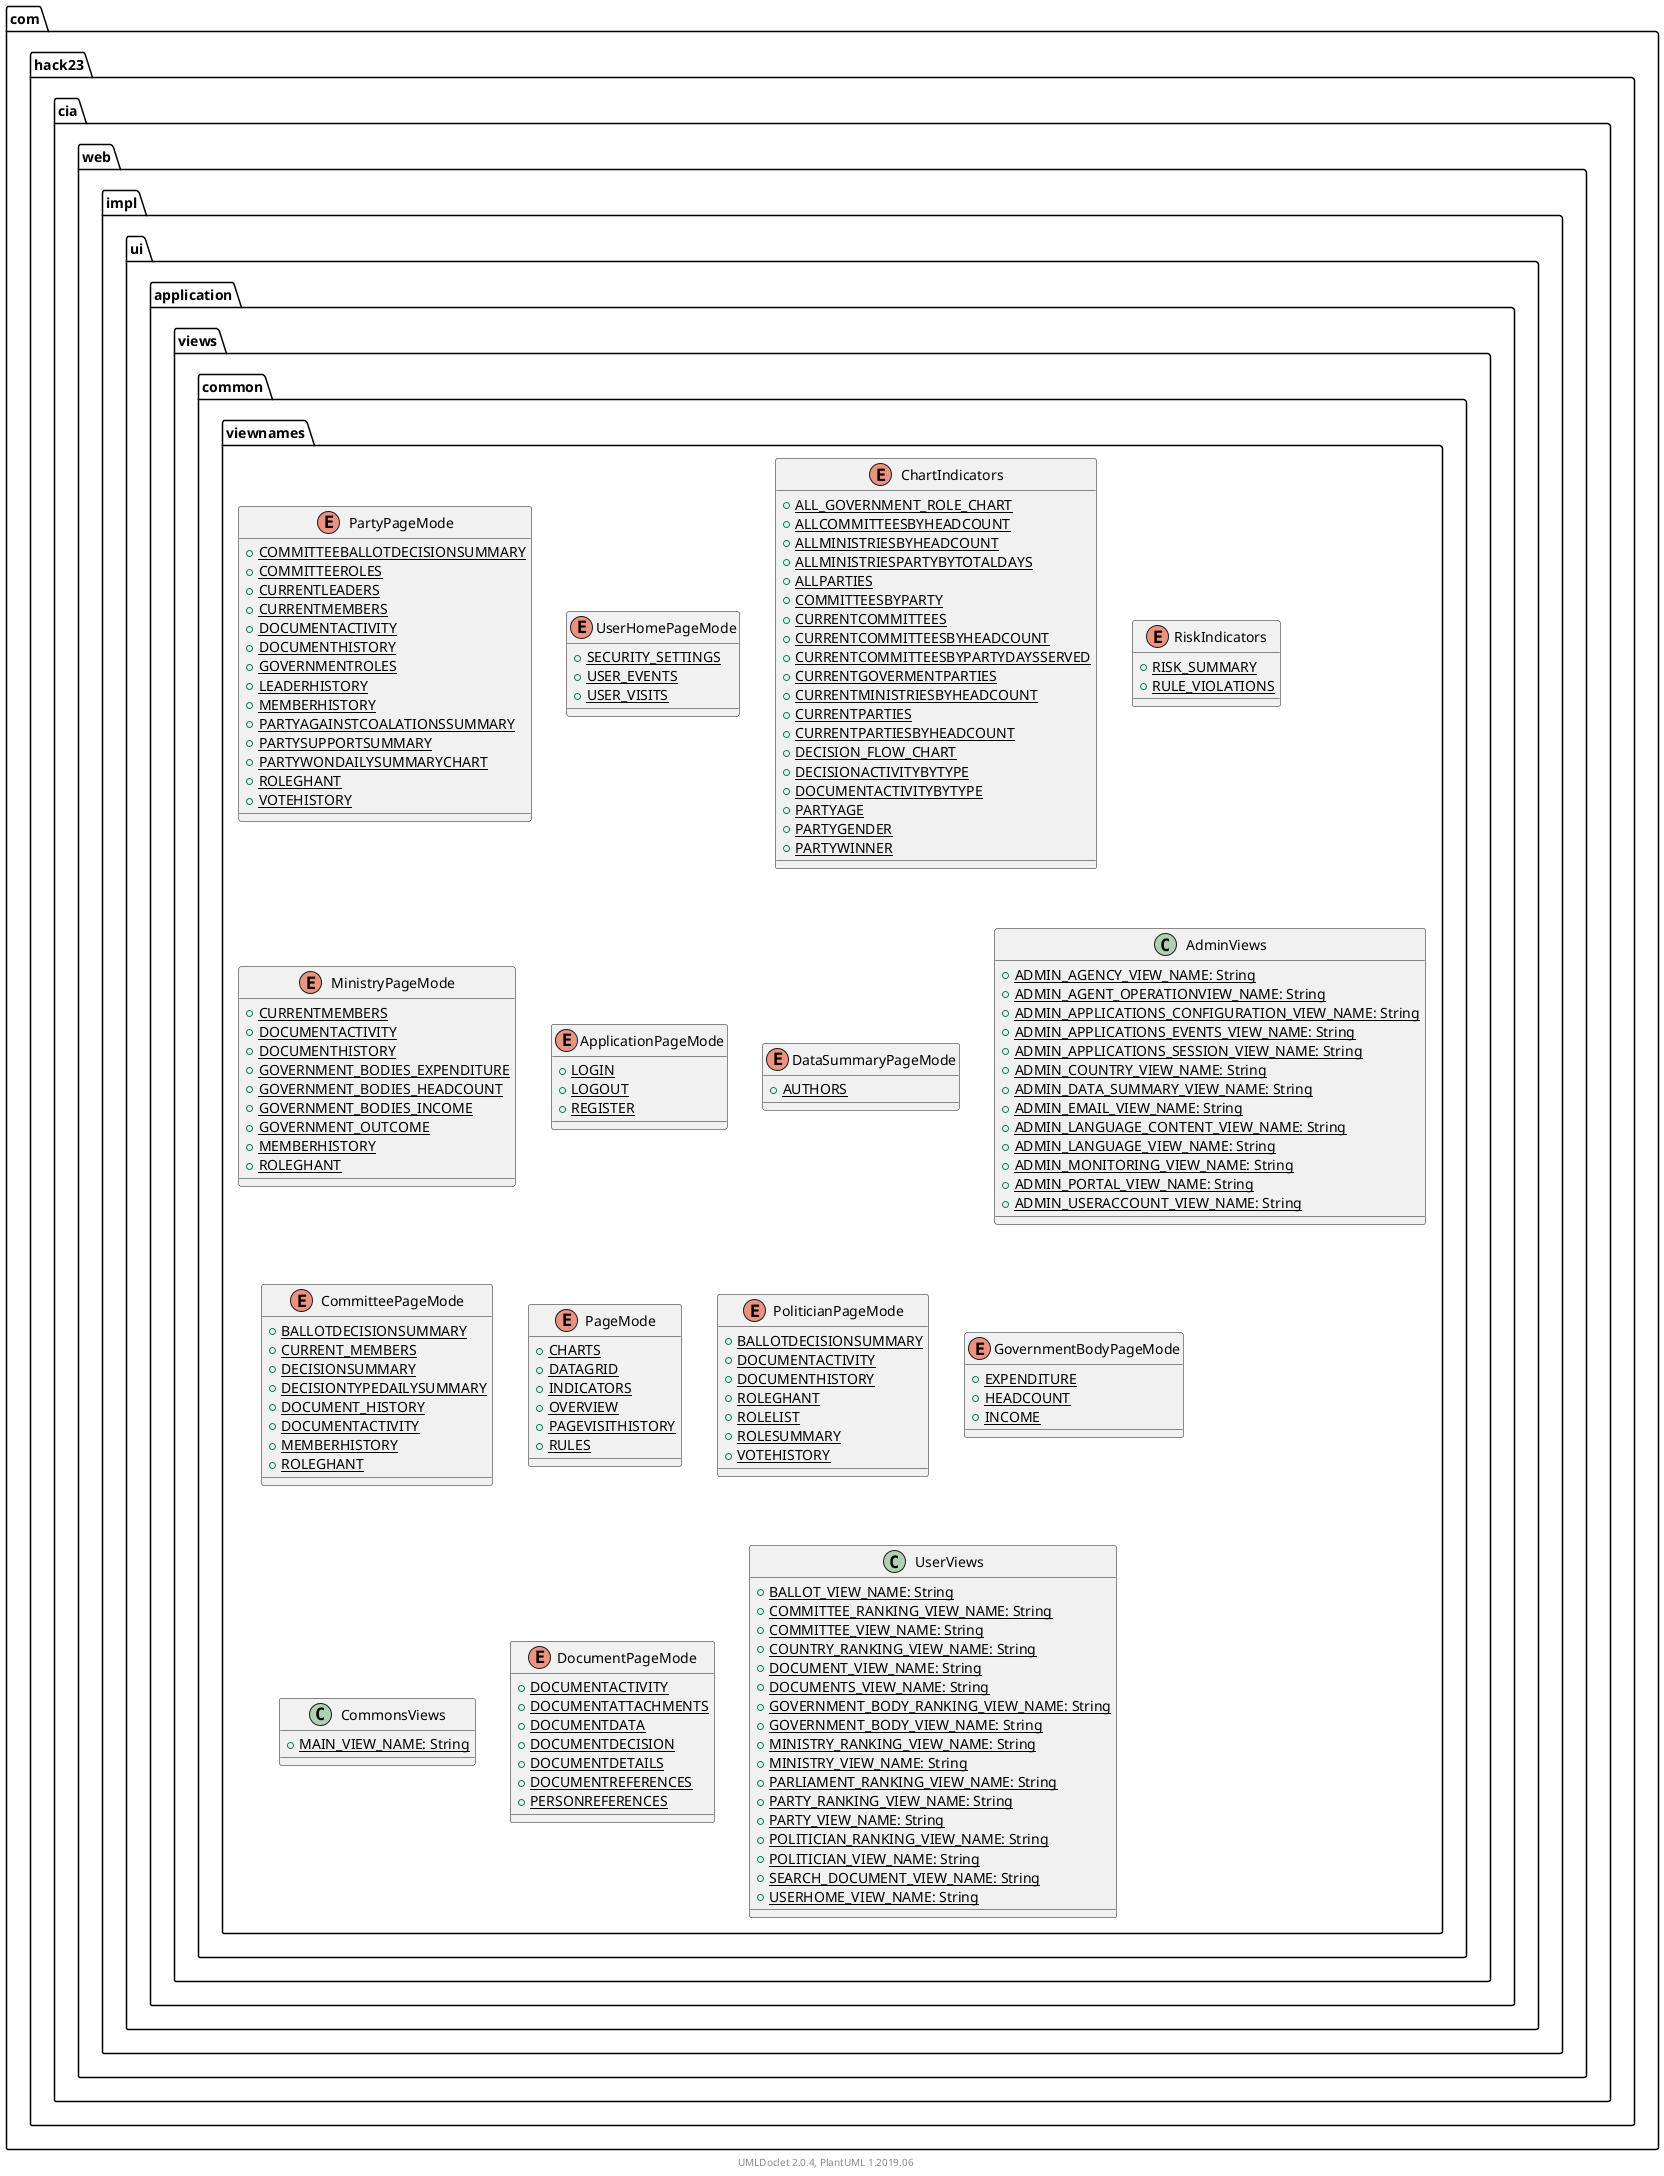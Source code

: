 @startuml
    namespace com.hack23.cia.web.impl.ui.application.views.common.viewnames {

        enum PartyPageMode [[PartyPageMode.html]] {
            {static} +COMMITTEEBALLOTDECISIONSUMMARY
            {static} +COMMITTEEROLES
            {static} +CURRENTLEADERS
            {static} +CURRENTMEMBERS
            {static} +DOCUMENTACTIVITY
            {static} +DOCUMENTHISTORY
            {static} +GOVERNMENTROLES
            {static} +LEADERHISTORY
            {static} +MEMBERHISTORY
            {static} +PARTYAGAINSTCOALATIONSSUMMARY
            {static} +PARTYSUPPORTSUMMARY
            {static} +PARTYWONDAILYSUMMARYCHART
            {static} +ROLEGHANT
            {static} +VOTEHISTORY
        }

        enum UserHomePageMode [[UserHomePageMode.html]] {
            {static} +SECURITY_SETTINGS
            {static} +USER_EVENTS
            {static} +USER_VISITS
        }

        enum ChartIndicators [[ChartIndicators.html]] {
            {static} +ALL_GOVERNMENT_ROLE_CHART
            {static} +ALLCOMMITTEESBYHEADCOUNT
            {static} +ALLMINISTRIESBYHEADCOUNT
            {static} +ALLMINISTRIESPARTYBYTOTALDAYS
            {static} +ALLPARTIES
            {static} +COMMITTEESBYPARTY
            {static} +CURRENTCOMMITTEES
            {static} +CURRENTCOMMITTEESBYHEADCOUNT
            {static} +CURRENTCOMMITTEESBYPARTYDAYSSERVED
            {static} +CURRENTGOVERMENTPARTIES
            {static} +CURRENTMINISTRIESBYHEADCOUNT
            {static} +CURRENTPARTIES
            {static} +CURRENTPARTIESBYHEADCOUNT
            {static} +DECISION_FLOW_CHART
            {static} +DECISIONACTIVITYBYTYPE
            {static} +DOCUMENTACTIVITYBYTYPE
            {static} +PARTYAGE
            {static} +PARTYGENDER
            {static} +PARTYWINNER
        }

        enum RiskIndicators [[RiskIndicators.html]] {
            {static} +RISK_SUMMARY
            {static} +RULE_VIOLATIONS
        }

        enum MinistryPageMode [[MinistryPageMode.html]] {
            {static} +CURRENTMEMBERS
            {static} +DOCUMENTACTIVITY
            {static} +DOCUMENTHISTORY
            {static} +GOVERNMENT_BODIES_EXPENDITURE
            {static} +GOVERNMENT_BODIES_HEADCOUNT
            {static} +GOVERNMENT_BODIES_INCOME
            {static} +GOVERNMENT_OUTCOME
            {static} +MEMBERHISTORY
            {static} +ROLEGHANT
        }

        enum ApplicationPageMode [[ApplicationPageMode.html]] {
            {static} +LOGIN
            {static} +LOGOUT
            {static} +REGISTER
        }

        enum DataSummaryPageMode [[DataSummaryPageMode.html]] {
            {static} +AUTHORS
        }

        class AdminViews [[AdminViews.html]] {
            {static} +ADMIN_AGENCY_VIEW_NAME: String
            {static} +ADMIN_AGENT_OPERATIONVIEW_NAME: String
            {static} +ADMIN_APPLICATIONS_CONFIGURATION_VIEW_NAME: String
            {static} +ADMIN_APPLICATIONS_EVENTS_VIEW_NAME: String
            {static} +ADMIN_APPLICATIONS_SESSION_VIEW_NAME: String
            {static} +ADMIN_COUNTRY_VIEW_NAME: String
            {static} +ADMIN_DATA_SUMMARY_VIEW_NAME: String
            {static} +ADMIN_EMAIL_VIEW_NAME: String
            {static} +ADMIN_LANGUAGE_CONTENT_VIEW_NAME: String
            {static} +ADMIN_LANGUAGE_VIEW_NAME: String
            {static} +ADMIN_MONITORING_VIEW_NAME: String
            {static} +ADMIN_PORTAL_VIEW_NAME: String
            {static} +ADMIN_USERACCOUNT_VIEW_NAME: String
        }

        enum CommitteePageMode [[CommitteePageMode.html]] {
            {static} +BALLOTDECISIONSUMMARY
            {static} +CURRENT_MEMBERS
            {static} +DECISIONSUMMARY
            {static} +DECISIONTYPEDAILYSUMMARY
            {static} +DOCUMENT_HISTORY
            {static} +DOCUMENTACTIVITY
            {static} +MEMBERHISTORY
            {static} +ROLEGHANT
        }

        enum PageMode [[PageMode.html]] {
            {static} +CHARTS
            {static} +DATAGRID
            {static} +INDICATORS
            {static} +OVERVIEW
            {static} +PAGEVISITHISTORY
            {static} +RULES
        }

        enum PoliticianPageMode [[PoliticianPageMode.html]] {
            {static} +BALLOTDECISIONSUMMARY
            {static} +DOCUMENTACTIVITY
            {static} +DOCUMENTHISTORY
            {static} +ROLEGHANT
            {static} +ROLELIST
            {static} +ROLESUMMARY
            {static} +VOTEHISTORY
        }

        enum GovernmentBodyPageMode [[GovernmentBodyPageMode.html]] {
            {static} +EXPENDITURE
            {static} +HEADCOUNT
            {static} +INCOME
        }

        class CommonsViews [[CommonsViews.html]] {
            {static} +MAIN_VIEW_NAME: String
        }

        enum DocumentPageMode [[DocumentPageMode.html]] {
            {static} +DOCUMENTACTIVITY
            {static} +DOCUMENTATTACHMENTS
            {static} +DOCUMENTDATA
            {static} +DOCUMENTDECISION
            {static} +DOCUMENTDETAILS
            {static} +DOCUMENTREFERENCES
            {static} +PERSONREFERENCES
        }

        class UserViews [[UserViews.html]] {
            {static} +BALLOT_VIEW_NAME: String
            {static} +COMMITTEE_RANKING_VIEW_NAME: String
            {static} +COMMITTEE_VIEW_NAME: String
            {static} +COUNTRY_RANKING_VIEW_NAME: String
            {static} +DOCUMENT_VIEW_NAME: String
            {static} +DOCUMENTS_VIEW_NAME: String
            {static} +GOVERNMENT_BODY_RANKING_VIEW_NAME: String
            {static} +GOVERNMENT_BODY_VIEW_NAME: String
            {static} +MINISTRY_RANKING_VIEW_NAME: String
            {static} +MINISTRY_VIEW_NAME: String
            {static} +PARLIAMENT_RANKING_VIEW_NAME: String
            {static} +PARTY_RANKING_VIEW_NAME: String
            {static} +PARTY_VIEW_NAME: String
            {static} +POLITICIAN_RANKING_VIEW_NAME: String
            {static} +POLITICIAN_VIEW_NAME: String
            {static} +SEARCH_DOCUMENT_VIEW_NAME: String
            {static} +USERHOME_VIEW_NAME: String
        }

    }

    center footer UMLDoclet 2.0.4, PlantUML 1.2019.06
@enduml
